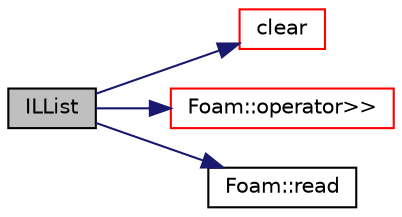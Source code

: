 digraph "ILList"
{
  bgcolor="transparent";
  edge [fontname="Helvetica",fontsize="10",labelfontname="Helvetica",labelfontsize="10"];
  node [fontname="Helvetica",fontsize="10",shape=record];
  rankdir="LR";
  Node1 [label="ILList",height=0.2,width=0.4,color="black", fillcolor="grey75", style="filled", fontcolor="black"];
  Node1 -> Node2 [color="midnightblue",fontsize="10",style="solid",fontname="Helvetica"];
  Node2 [label="clear",height=0.2,width=0.4,color="red",URL="$a01037.html#ac8bb3912a3ce86b15842e79d0b421204",tooltip="Clear the contents of the list. "];
  Node1 -> Node3 [color="midnightblue",fontsize="10",style="solid",fontname="Helvetica"];
  Node3 [label="Foam::operator\>\>",height=0.2,width=0.4,color="red",URL="$a10758.html#a44f398e0525f8d7f48cead029868d845"];
  Node1 -> Node4 [color="midnightblue",fontsize="10",style="solid",fontname="Helvetica"];
  Node4 [label="Foam::read",height=0.2,width=0.4,color="black",URL="$a10758.html#a18efc6d016047ec7c6d5150d913d8c34"];
}
